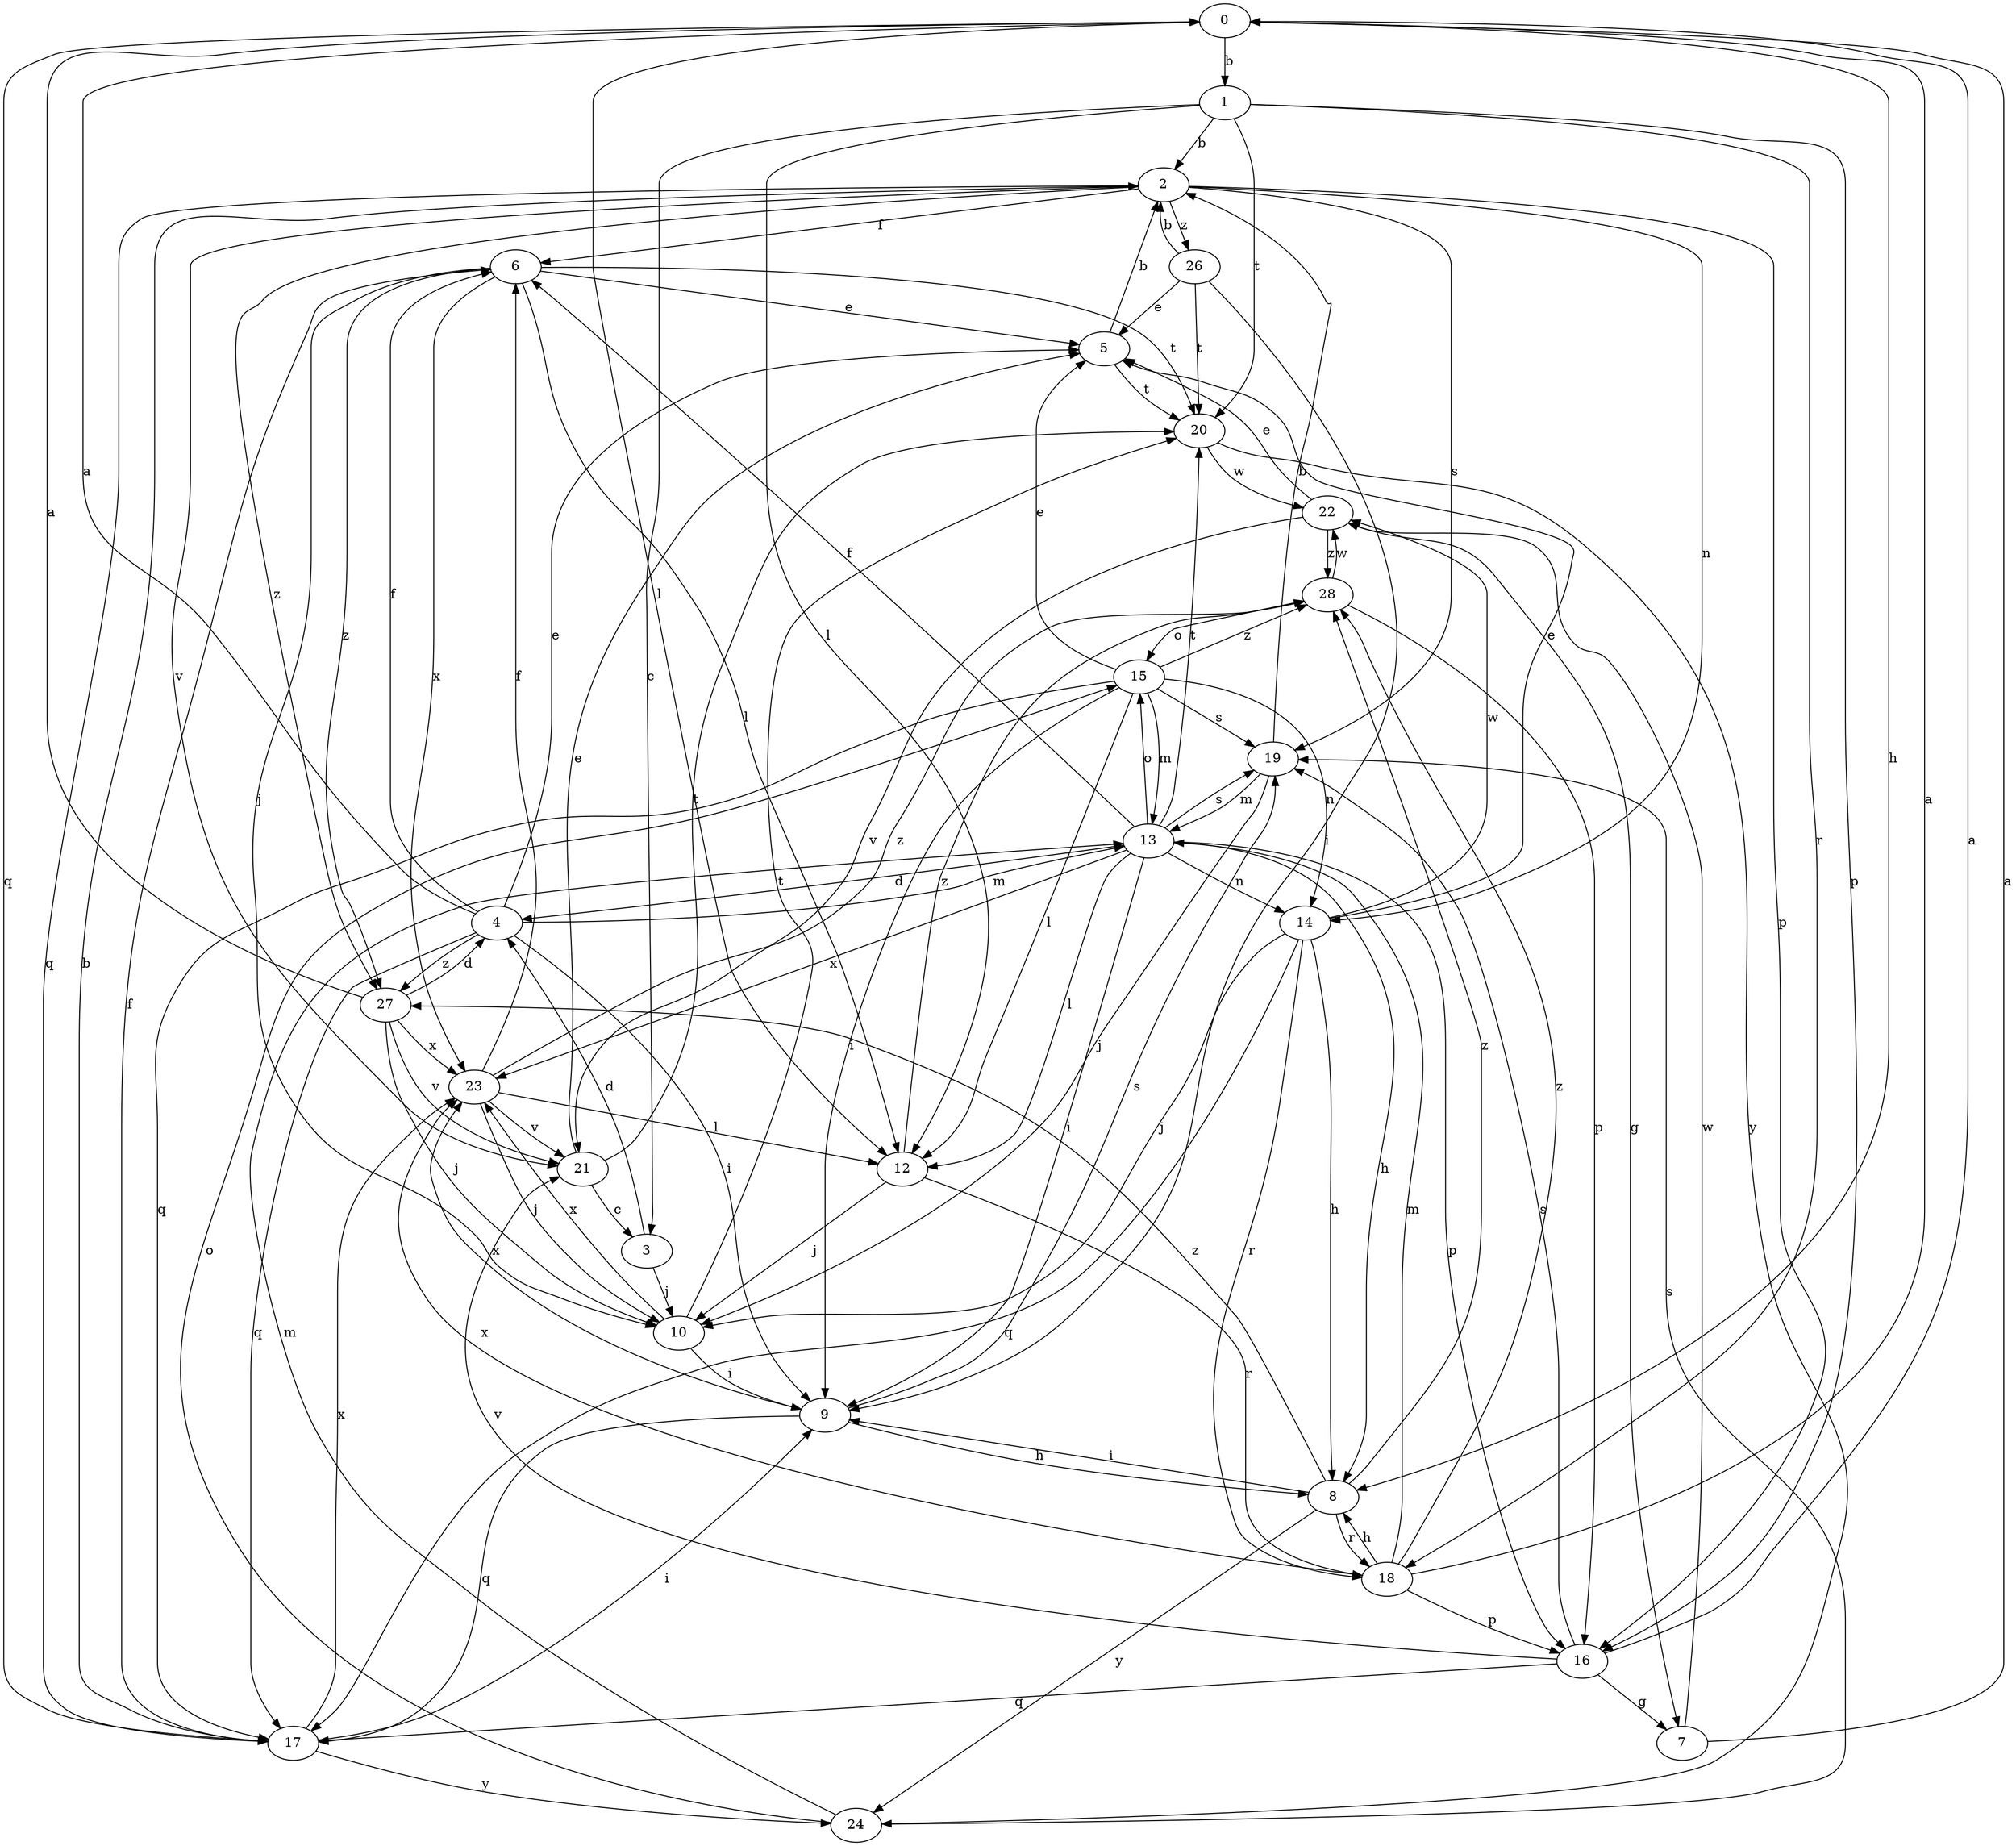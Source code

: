 strict digraph  {
0;
1;
2;
3;
4;
5;
6;
7;
8;
9;
10;
12;
13;
14;
15;
16;
17;
18;
19;
20;
21;
22;
23;
24;
26;
27;
28;
0 -> 1  [label=b];
0 -> 8  [label=h];
0 -> 12  [label=l];
0 -> 17  [label=q];
1 -> 2  [label=b];
1 -> 3  [label=c];
1 -> 12  [label=l];
1 -> 16  [label=p];
1 -> 18  [label=r];
1 -> 20  [label=t];
2 -> 6  [label=f];
2 -> 14  [label=n];
2 -> 16  [label=p];
2 -> 17  [label=q];
2 -> 19  [label=s];
2 -> 21  [label=v];
2 -> 26  [label=z];
2 -> 27  [label=z];
3 -> 4  [label=d];
3 -> 10  [label=j];
4 -> 0  [label=a];
4 -> 5  [label=e];
4 -> 6  [label=f];
4 -> 9  [label=i];
4 -> 13  [label=m];
4 -> 17  [label=q];
4 -> 27  [label=z];
5 -> 2  [label=b];
5 -> 20  [label=t];
6 -> 5  [label=e];
6 -> 10  [label=j];
6 -> 12  [label=l];
6 -> 20  [label=t];
6 -> 23  [label=x];
6 -> 27  [label=z];
7 -> 0  [label=a];
7 -> 22  [label=w];
8 -> 9  [label=i];
8 -> 18  [label=r];
8 -> 24  [label=y];
8 -> 27  [label=z];
8 -> 28  [label=z];
9 -> 8  [label=h];
9 -> 17  [label=q];
9 -> 19  [label=s];
9 -> 23  [label=x];
10 -> 9  [label=i];
10 -> 20  [label=t];
10 -> 23  [label=x];
12 -> 10  [label=j];
12 -> 18  [label=r];
12 -> 28  [label=z];
13 -> 4  [label=d];
13 -> 6  [label=f];
13 -> 8  [label=h];
13 -> 9  [label=i];
13 -> 12  [label=l];
13 -> 14  [label=n];
13 -> 15  [label=o];
13 -> 16  [label=p];
13 -> 19  [label=s];
13 -> 20  [label=t];
13 -> 23  [label=x];
14 -> 5  [label=e];
14 -> 8  [label=h];
14 -> 10  [label=j];
14 -> 17  [label=q];
14 -> 18  [label=r];
14 -> 22  [label=w];
15 -> 5  [label=e];
15 -> 9  [label=i];
15 -> 12  [label=l];
15 -> 13  [label=m];
15 -> 14  [label=n];
15 -> 17  [label=q];
15 -> 19  [label=s];
15 -> 28  [label=z];
16 -> 0  [label=a];
16 -> 7  [label=g];
16 -> 17  [label=q];
16 -> 19  [label=s];
16 -> 21  [label=v];
17 -> 2  [label=b];
17 -> 6  [label=f];
17 -> 9  [label=i];
17 -> 23  [label=x];
17 -> 24  [label=y];
18 -> 0  [label=a];
18 -> 8  [label=h];
18 -> 13  [label=m];
18 -> 16  [label=p];
18 -> 23  [label=x];
18 -> 28  [label=z];
19 -> 2  [label=b];
19 -> 10  [label=j];
19 -> 13  [label=m];
20 -> 22  [label=w];
20 -> 24  [label=y];
21 -> 3  [label=c];
21 -> 5  [label=e];
21 -> 20  [label=t];
22 -> 5  [label=e];
22 -> 7  [label=g];
22 -> 21  [label=v];
22 -> 28  [label=z];
23 -> 6  [label=f];
23 -> 10  [label=j];
23 -> 12  [label=l];
23 -> 21  [label=v];
23 -> 28  [label=z];
24 -> 13  [label=m];
24 -> 15  [label=o];
24 -> 19  [label=s];
26 -> 2  [label=b];
26 -> 5  [label=e];
26 -> 9  [label=i];
26 -> 20  [label=t];
27 -> 0  [label=a];
27 -> 4  [label=d];
27 -> 10  [label=j];
27 -> 21  [label=v];
27 -> 23  [label=x];
28 -> 15  [label=o];
28 -> 16  [label=p];
28 -> 22  [label=w];
}
